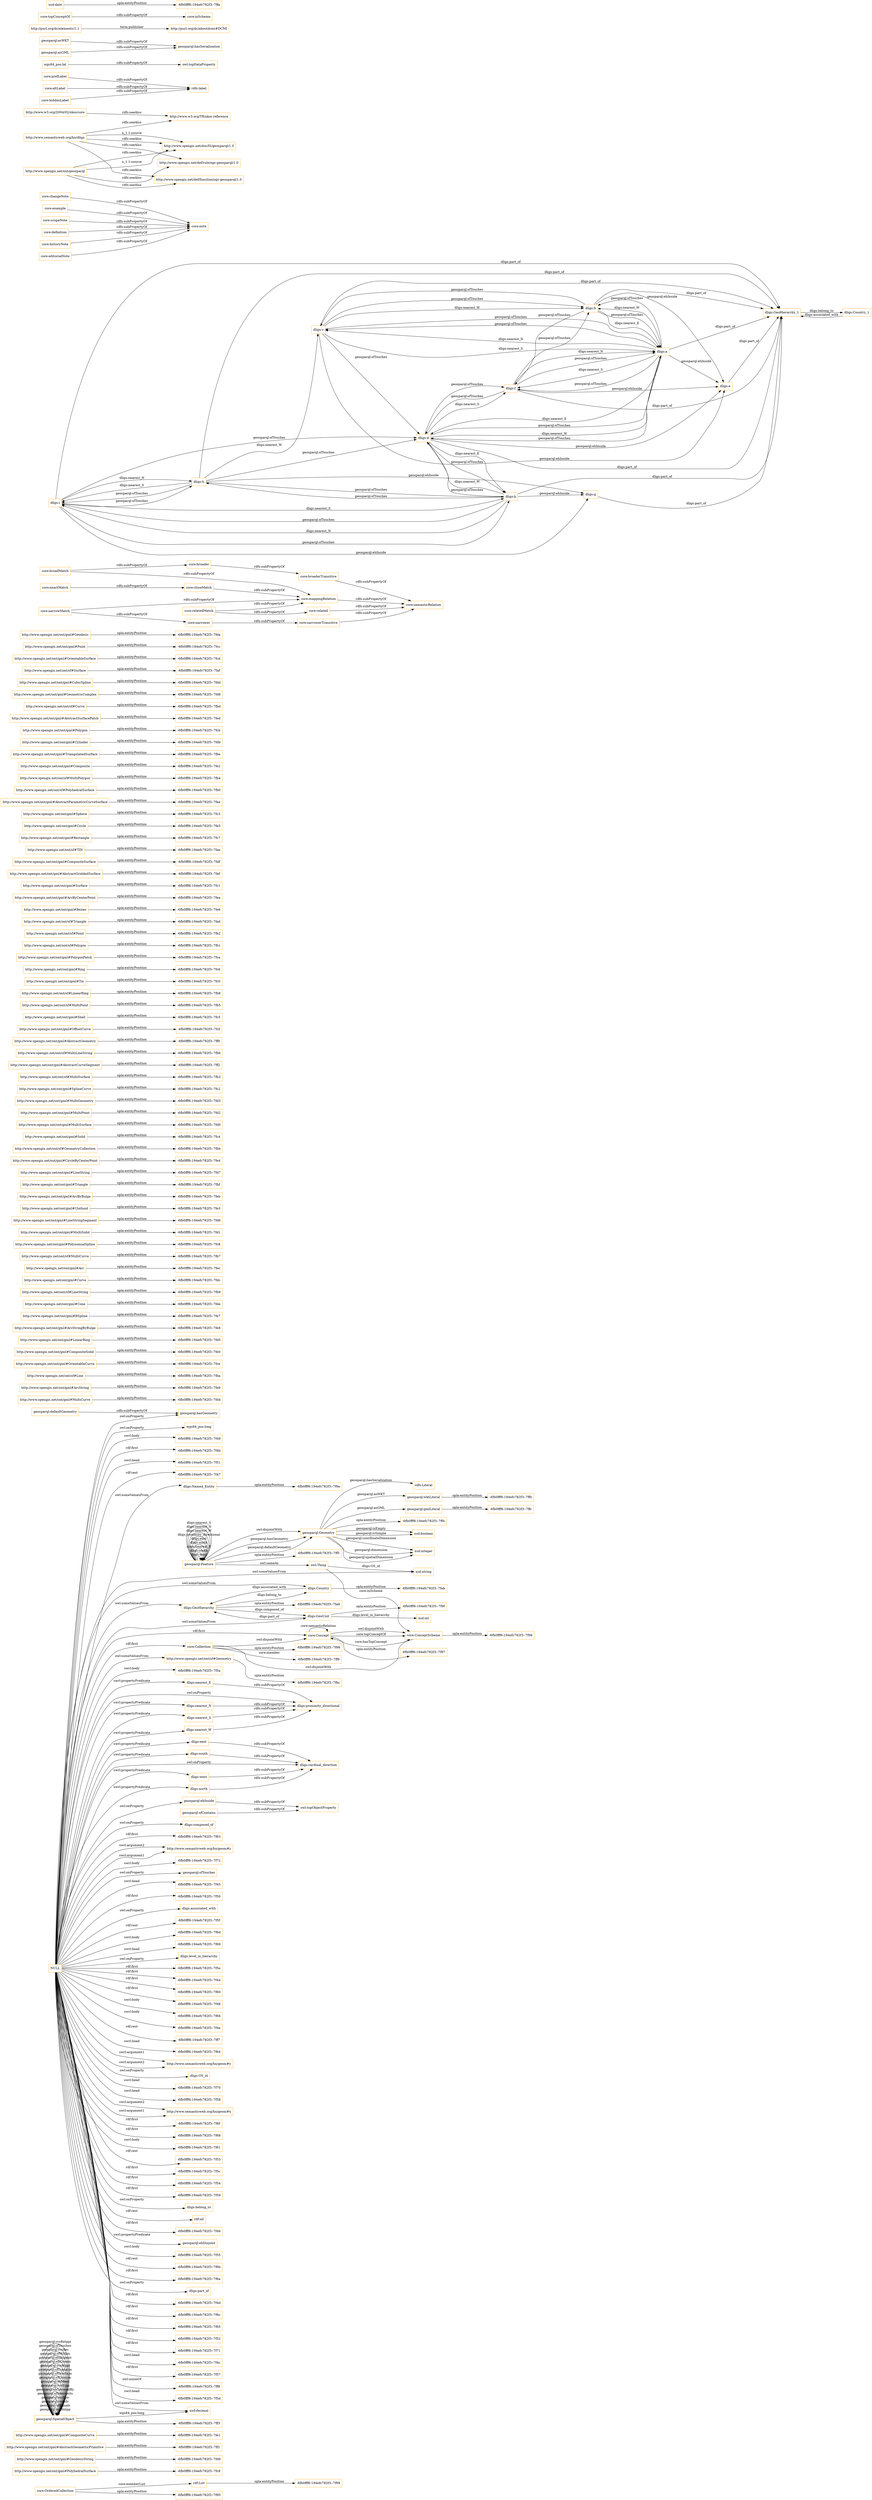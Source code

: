 digraph ar2dtool_diagram { 
rankdir=LR;
size="1501"
node [shape = rectangle, color="orange"]; "rdf:List" "http://www.opengis.net/ont/gml#PolyhedralSurface" "http://www.opengis.net/ont/gml#GeodesicString" "http://www.opengis.net/ont/gml#AbstractGeometricPrimitive" "http://www.opengis.net/ont/gml#CompositeCurve" "dligs:Named_Entity" "http://www.opengis.net/ont/gml#MultiCurve" "http://www.opengis.net/ont/gml#ArcString" "http://www.opengis.net/ont/sf#Line" "http://www.opengis.net/ont/gml#OrientableCurve" "http://www.opengis.net/ont/gml#CompositeSolid" "dligs:GeoHierarchy" "http://www.opengis.net/ont/gml#LinearRing" "http://www.opengis.net/ont/gml#ArcStringByBulge" "http://www.opengis.net/ont/gml#BSpline" "dligs:GeoUnit" "http://www.opengis.net/ont/gml#Cone" "http://www.opengis.net/ont/sf#LineString" "http://www.opengis.net/ont/gml#Curve" "http://www.opengis.net/ont/gml#Arc" "http://www.opengis.net/ont/sf#MultiCurve" "http://www.opengis.net/ont/gml#PolynomialSpline" "http://www.opengis.net/ont/gml#MultiSolid" "http://www.opengis.net/ont/gml#LineStringSegment" "http://www.opengis.net/ont/gml#Clothoid" "http://www.opengis.net/ont/gml#ArcByBulge" "http://www.opengis.net/ont/gml#Triangle" "http://www.opengis.net/ont/gml#LineString" "http://www.opengis.net/ont/gml#CircleByCenterPoint" "http://www.opengis.net/ont/sf#GeometryCollection" "dligs:Country" "http://www.opengis.net/ont/gml#Solid" "http://www.opengis.net/ont/gml#MultiSurface" "http://www.opengis.net/ont/gml#MultiPoint" "http://www.opengis.net/ont/gml#MultiGeometry" "http://www.opengis.net/ont/gml#SplineCurve" "http://www.opengis.net/ont/sf#MultiSurface" "geosparql:Geometry" "http://www.opengis.net/ont/gml#AbstractCurveSegment" "http://www.opengis.net/ont/sf#MultiLineString" "http://www.opengis.net/ont/gml#AbstractGeometry" "http://www.opengis.net/ont/gml#OffsetCurve" "http://www.opengis.net/ont/gml#Shell" "http://www.opengis.net/ont/sf#MultiPoint" "core:ConceptScheme" "http://www.opengis.net/ont/sf#LinearRing" "http://www.opengis.net/ont/gml#Tin" "http://www.opengis.net/ont/gml#Ring" "http://www.opengis.net/ont/gml#PolygonPatch" "http://www.opengis.net/ont/sf#Polygon" "http://www.opengis.net/ont/sf#Point" "http://www.opengis.net/ont/sf#Triangle" "geosparql:SpatialObject" "http://www.opengis.net/ont/gml#Bezier" "core:Concept" "http://www.opengis.net/ont/gml#ArcByCenterPoint" "http://www.opengis.net/ont/gml#Surface" "http://www.opengis.net/ont/gml#AbstractGriddedSurface" "http://www.opengis.net/ont/gml#CompositeSurface" "http://www.opengis.net/ont/sf#TIN" "http://www.opengis.net/ont/gml#Rectangle" "http://www.opengis.net/ont/gml#Circle" "http://www.opengis.net/ont/gml#Sphere" "http://www.opengis.net/ont/sf#Geometry" "http://www.opengis.net/ont/gml#AbstractParametricCurveSurface" "http://www.opengis.net/ont/sf#PolyhedralSurface" "core:OrderedCollection" "http://www.opengis.net/ont/sf#MultiPolygon" "core:Collection" "geosparql:Feature" "http://www.opengis.net/ont/gml#Composite" "http://www.opengis.net/ont/gml#TriangulatedSurface" "http://www.opengis.net/ont/gml#Cylinder" "http://www.opengis.net/ont/gml#Polygon" "http://www.opengis.net/ont/gml#AbstractSurfacePatch" "http://www.opengis.net/ont/sf#Curve" "http://www.opengis.net/ont/gml#GeometricComplex" "-6fb0fff6:194efc782f3:-7ff9" "http://www.opengis.net/ont/gml#CubicSpline" "http://www.opengis.net/ont/sf#Surface" "http://www.opengis.net/ont/gml#OrientableSurface" "http://www.opengis.net/ont/gml#Point" "http://www.opengis.net/ont/gml#Geodesic" ; /*classes style*/
	"http://www.opengis.net/ont/gml#GeometricComplex" -> "-6fb0fff6:194efc782f3:-7fd8" [ label = "opla:entityPosition" ];
	"core:closeMatch" -> "core:mappingRelation" [ label = "rdfs:subPropertyOf" ];
	"dligs:i" -> "dligs:h" [ label = "geosparql:sfTouches" ];
	"dligs:i" -> "dligs:g" [ label = "geosparql:ehInside" ];
	"dligs:i" -> "dligs:k" [ label = "geosparql:sfTouches" ];
	"dligs:i" -> "dligs:k" [ label = "dligs:nearest_S" ];
	"dligs:i" -> "dligs:GeoHierarchy_1" [ label = "dligs:part_of" ];
	"dligs:i" -> "dligs:d" [ label = "geosparql:sfTouches" ];
	"dligs:i" -> "dligs:h" [ label = "dligs:nearest_N" ];
	"core:changeNote" -> "core:note" [ label = "rdfs:subPropertyOf" ];
	"http://www.opengis.net/ont/sf#MultiPolygon" -> "-6fb0fff6:194efc782f3:-7fb4" [ label = "opla:entityPosition" ];
	"geosparql:defaultGeometry" -> "geosparql:hasGeometry" [ label = "rdfs:subPropertyOf" ];
	"http://www.opengis.net/ont/sf#MultiPoint" -> "-6fb0fff6:194efc782f3:-7fb5" [ label = "opla:entityPosition" ];
	"http://www.opengis.net/ont/gml#GeodesicString" -> "-6fb0fff6:194efc782f3:-7fd9" [ label = "opla:entityPosition" ];
	"http://www.opengis.net/ont/gml#ArcStringByBulge" -> "-6fb0fff6:194efc782f3:-7fe8" [ label = "opla:entityPosition" ];
	"http://www.opengis.net/ont/gml#Solid" -> "-6fb0fff6:194efc782f3:-7fc4" [ label = "opla:entityPosition" ];
	"dligs:GeoUnit" -> "-6fb0fff6:194efc782f3:-7f9f" [ label = "opla:entityPosition" ];
	"http://www.w3.org/2004/02/skos/core" -> "http://www.w3.org/TR/skos-reference" [ label = "rdfs:seeAlso" ];
	"dligs:Named_Entity" -> "-6fb0fff6:194efc782f3:-7f9a" [ label = "opla:entityPosition" ];
	"core:related" -> "core:semanticRelation" [ label = "rdfs:subPropertyOf" ];
	"http://www.opengis.net/ont/sf#LineString" -> "-6fb0fff6:194efc782f3:-7fb9" [ label = "opla:entityPosition" ];
	"geosparql:SpatialObject" -> "-6fb0fff6:194efc782f3:-7ff3" [ label = "opla:entityPosition" ];
	"http://www.opengis.net/ont/gml#CompositeSurface" -> "-6fb0fff6:194efc782f3:-7fdf" [ label = "opla:entityPosition" ];
	"core:OrderedCollection" -> "-6fb0fff6:194efc782f3:-7f95" [ label = "opla:entityPosition" ];
	"core:example" -> "core:note" [ label = "rdfs:subPropertyOf" ];
	"http://www.opengis.net/ont/gml#Tin" -> "-6fb0fff6:194efc782f3:-7fc0" [ label = "opla:entityPosition" ];
	"dligs:d" -> "dligs:f" [ label = "dligs:nearest_S" ];
	"dligs:d" -> "dligs:e" [ label = "geosparql:ehInside" ];
	"dligs:d" -> "dligs:GeoHierarchy_1" [ label = "dligs:part_of" ];
	"dligs:d" -> "dligs:k" [ label = "geosparql:sfTouches" ];
	"dligs:d" -> "dligs:f" [ label = "geosparql:sfTouches" ];
	"dligs:d" -> "dligs:k" [ label = "dligs:nearest_E" ];
	"dligs:d" -> "dligs:a" [ label = "geosparql:sfTouches" ];
	"dligs:d" -> "dligs:a" [ label = "dligs:nearest_W" ];
	"core:exactMatch" -> "core:closeMatch" [ label = "rdfs:subPropertyOf" ];
	"http://www.opengis.net/ont/gml#Geodesic" -> "-6fb0fff6:194efc782f3:-7fda" [ label = "opla:entityPosition" ];
	"http://www.opengis.net/ont/geosparql" -> "http://www.opengis.net/doc/IS/geosparql/1.0" [ label = "rdfs:seeAlso" ];
	"http://www.opengis.net/ont/geosparql" -> "http://www.opengis.net/def/rule/ogc-geosparql/1.0" [ label = "rdfs:seeAlso" ];
	"http://www.opengis.net/ont/geosparql" -> "http://www.opengis.net/def/function/ogc-geosparql/1.0" [ label = "rdfs:seeAlso" ];
	"http://www.opengis.net/ont/geosparql" -> "http://www.opengis.net/doc/IS/geosparql/1.0" [ label = "x_1.1:source" ];
	"http://www.opengis.net/ont/gml#Point" -> "-6fb0fff6:194efc782f3:-7fcc" [ label = "opla:entityPosition" ];
	"http://www.opengis.net/ont/sf#Curve" -> "-6fb0fff6:194efc782f3:-7fbd" [ label = "opla:entityPosition" ];
	"http://www.opengis.net/ont/gml#AbstractSurfacePatch" -> "-6fb0fff6:194efc782f3:-7fed" [ label = "opla:entityPosition" ];
	"core:broaderTransitive" -> "core:semanticRelation" [ label = "rdfs:subPropertyOf" ];
	"core:narrower" -> "core:narrowerTransitive" [ label = "rdfs:subPropertyOf" ];
	"http://www.opengis.net/ont/gml#Polygon" -> "-6fb0fff6:194efc782f3:-7fcb" [ label = "opla:entityPosition" ];
	"core:Collection" -> "-6fb0fff6:194efc782f3:-7f98" [ label = "opla:entityPosition" ];
	"core:Collection" -> "core:Concept" [ label = "owl:disjointWith" ];
	"core:Collection" -> "core:ConceptScheme" [ label = "owl:disjointWith" ];
	"http://www.opengis.net/ont/gml#BSpline" -> "-6fb0fff6:194efc782f3:-7fe7" [ label = "opla:entityPosition" ];
	"http://www.opengis.net/ont/sf#Surface" -> "-6fb0fff6:194efc782f3:-7faf" [ label = "opla:entityPosition" ];
	"core:ConceptScheme" -> "-6fb0fff6:194efc782f3:-7f96" [ label = "opla:entityPosition" ];
	"http://www.opengis.net/ont/gml#Circle" -> "-6fb0fff6:194efc782f3:-7fe5" [ label = "opla:entityPosition" ];
	"core:scopeNote" -> "core:note" [ label = "rdfs:subPropertyOf" ];
	"http://www.opengis.net/ont/gml#MultiSurface" -> "-6fb0fff6:194efc782f3:-7fd0" [ label = "opla:entityPosition" ];
	"core:prefLabel" -> "rdfs:label" [ label = "rdfs:subPropertyOf" ];
	"http://www.opengis.net/ont/sf#MultiCurve" -> "-6fb0fff6:194efc782f3:-7fb7" [ label = "opla:entityPosition" ];
	"http://www.opengis.net/ont/gml#CircleByCenterPoint" -> "-6fb0fff6:194efc782f3:-7fe4" [ label = "opla:entityPosition" ];
	"http://www.opengis.net/ont/gml#AbstractGeometricPrimitive" -> "-6fb0fff6:194efc782f3:-7ff1" [ label = "opla:entityPosition" ];
	"http://www.opengis.net/ont/sf#PolyhedralSurface" -> "-6fb0fff6:194efc782f3:-7fb0" [ label = "opla:entityPosition" ];
	"dligs:g" -> "dligs:GeoHierarchy_1" [ label = "dligs:part_of" ];
	"core:broadMatch" -> "core:mappingRelation" [ label = "rdfs:subPropertyOf" ];
	"core:broadMatch" -> "core:broader" [ label = "rdfs:subPropertyOf" ];
	"dligs:Country_1" -> "dligs:GeoHierarchy_1" [ label = "dligs:associated_with" ];
	"http://www.opengis.net/ont/gml#MultiPoint" -> "-6fb0fff6:194efc782f3:-7fd2" [ label = "opla:entityPosition" ];
	"http://www.opengis.net/ont/gml#PolygonPatch" -> "-6fb0fff6:194efc782f3:-7fca" [ label = "opla:entityPosition" ];
	"http://www.opengis.net/ont/gml#Rectangle" -> "-6fb0fff6:194efc782f3:-7fc7" [ label = "opla:entityPosition" ];
	"geosparql:wktLiteral" -> "-6fb0fff6:194efc782f3:-7ffb" [ label = "opla:entityPosition" ];
	"core:narrowMatch" -> "core:narrower" [ label = "rdfs:subPropertyOf" ];
	"core:narrowMatch" -> "core:mappingRelation" [ label = "rdfs:subPropertyOf" ];
	"rdf:List" -> "-6fb0fff6:194efc782f3:-7f99" [ label = "opla:entityPosition" ];
	"http://www.opengis.net/ont/gml#LineString" -> "-6fb0fff6:194efc782f3:-7fd7" [ label = "opla:entityPosition" ];
	"http://www.opengis.net/ont/gml#AbstractParametricCurveSurface" -> "-6fb0fff6:194efc782f3:-7fee" [ label = "opla:entityPosition" ];
	"http://www.opengis.net/ont/gml#Sphere" -> "-6fb0fff6:194efc782f3:-7fc3" [ label = "opla:entityPosition" ];
	"core:narrowerTransitive" -> "core:semanticRelation" [ label = "rdfs:subPropertyOf" ];
	"http://www.opengis.net/ont/gml#PolynomialSpline" -> "-6fb0fff6:194efc782f3:-7fc8" [ label = "opla:entityPosition" ];
	"dligs:nearest_W" -> "dligs:proximity_directional" [ label = "rdfs:subPropertyOf" ];
	"dligs:b" -> "dligs:GeoHierarchy_1" [ label = "dligs:part_of" ];
	"dligs:b" -> "dligs:a" [ label = "dligs:nearest_E" ];
	"dligs:b" -> "dligs:f" [ label = "geosparql:sfTouches" ];
	"dligs:b" -> "dligs:c" [ label = "geosparql:sfTouches" ];
	"dligs:b" -> "dligs:a" [ label = "geosparql:sfTouches" ];
	"dligs:b" -> "dligs:e" [ label = "geosparql:ehInside" ];
	"core:altLabel" -> "rdfs:label" [ label = "rdfs:subPropertyOf" ];
	"http://www.opengis.net/ont/gml#AbstractGriddedSurface" -> "-6fb0fff6:194efc782f3:-7fef" [ label = "opla:entityPosition" ];
	"core:Concept" -> "-6fb0fff6:194efc782f3:-7f97" [ label = "opla:entityPosition" ];
	"core:Concept" -> "core:ConceptScheme" [ label = "owl:disjointWith" ];
	"dligs:north" -> "dligs:cardinal_direction" [ label = "rdfs:subPropertyOf" ];
	"core:hiddenLabel" -> "rdfs:label" [ label = "rdfs:subPropertyOf" ];
	"http://www.opengis.net/ont/gml#AbstractGeometry" -> "-6fb0fff6:194efc782f3:-7ff0" [ label = "opla:entityPosition" ];
	"http://www.opengis.net/ont/gml#Clothoid" -> "-6fb0fff6:194efc782f3:-7fe3" [ label = "opla:entityPosition" ];
	"http://www.opengis.net/ont/gml#Ring" -> "-6fb0fff6:194efc782f3:-7fc6" [ label = "opla:entityPosition" ];
	"http://www.opengis.net/ont/gml#Cylinder" -> "-6fb0fff6:194efc782f3:-7fdb" [ label = "opla:entityPosition" ];
	"http://www.opengis.net/ont/gml#MultiGeometry" -> "-6fb0fff6:194efc782f3:-7fd3" [ label = "opla:entityPosition" ];
	"http://www.opengis.net/ont/gml#PolyhedralSurface" -> "-6fb0fff6:194efc782f3:-7fc9" [ label = "opla:entityPosition" ];
	"http://www.opengis.net/ont/gml#LineStringSegment" -> "-6fb0fff6:194efc782f3:-7fd6" [ label = "opla:entityPosition" ];
	"dligs:nearest_E" -> "dligs:proximity_directional" [ label = "rdfs:subPropertyOf" ];
	"dligs:e" -> "dligs:GeoHierarchy_1" [ label = "dligs:part_of" ];
	"http://www.opengis.net/ont/gml#MultiCurve" -> "-6fb0fff6:194efc782f3:-7fd4" [ label = "opla:entityPosition" ];
	"http://www.opengis.net/ont/gml#SplineCurve" -> "-6fb0fff6:194efc782f3:-7fc2" [ label = "opla:entityPosition" ];
	"http://www.opengis.net/ont/gml#Cone" -> "-6fb0fff6:194efc782f3:-7fde" [ label = "opla:entityPosition" ];
	"http://www.opengis.net/ont/gml#OrientableSurface" -> "-6fb0fff6:194efc782f3:-7fcd" [ label = "opla:entityPosition" ];
	"wgs84_pos:lat" -> "owl:topDataProperty" [ label = "rdfs:subPropertyOf" ];
	"http://www.opengis.net/ont/sf#MultiLineString" -> "-6fb0fff6:194efc782f3:-7fb6" [ label = "opla:entityPosition" ];
	"http://www.opengis.net/ont/sf#Polygon" -> "-6fb0fff6:194efc782f3:-7fb1" [ label = "opla:entityPosition" ];
	"http://www.opengis.net/ont/sf#LinearRing" -> "-6fb0fff6:194efc782f3:-7fb8" [ label = "opla:entityPosition" ];
	"http://www.opengis.net/ont/sf#GeometryCollection" -> "-6fb0fff6:194efc782f3:-7fbb" [ label = "opla:entityPosition" ];
	"dligs:GeoHierarchy_1" -> "dligs:Country_1" [ label = "dligs:belong_to" ];
	"geosparql:ehInside" -> "owl:topObjectProperty" [ label = "rdfs:subPropertyOf" ];
	"dligs:h" -> "dligs:GeoHierarchy_1" [ label = "dligs:part_of" ];
	"dligs:h" -> "dligs:c" [ label = "dligs:nearest_W" ];
	"dligs:h" -> "dligs:i" [ label = "dligs:nearest_S" ];
	"dligs:h" -> "dligs:k" [ label = "geosparql:sfTouches" ];
	"dligs:h" -> "dligs:i" [ label = "geosparql:sfTouches" ];
	"dligs:h" -> "dligs:g" [ label = "geosparql:ehInside" ];
	"dligs:h" -> "dligs:d" [ label = "geosparql:sfTouches" ];
	"http://www.opengis.net/ont/gml#ArcByBulge" -> "-6fb0fff6:194efc782f3:-7feb" [ label = "opla:entityPosition" ];
	"dligs:east" -> "dligs:cardinal_direction" [ label = "rdfs:subPropertyOf" ];
	"http://www.opengis.net/ont/gml#CompositeCurve" -> "-6fb0fff6:194efc782f3:-7fe1" [ label = "opla:entityPosition" ];
	"http://www.opengis.net/ont/sf#MultiSurface" -> "-6fb0fff6:194efc782f3:-7fb3" [ label = "opla:entityPosition" ];
	"http://www.opengis.net/ont/gml#MultiSolid" -> "-6fb0fff6:194efc782f3:-7fd1" [ label = "opla:entityPosition" ];
	"geosparql:sfContains" -> "owl:topObjectProperty" [ label = "rdfs:subPropertyOf" ];
	"geosparql:asWKT" -> "geosparql:hasSerialization" [ label = "rdfs:subPropertyOf" ];
	"http://www.opengis.net/ont/gml#Bezier" -> "-6fb0fff6:194efc782f3:-7fe6" [ label = "opla:entityPosition" ];
	"core:definition" -> "core:note" [ label = "rdfs:subPropertyOf" ];
	"http://www.opengis.net/ont/gml#Composite" -> "-6fb0fff6:194efc782f3:-7fe2" [ label = "opla:entityPosition" ];
	"dligs:south" -> "dligs:cardinal_direction" [ label = "rdfs:subPropertyOf" ];
	"dligs:Country" -> "-6fb0fff6:194efc782f3:-7fab" [ label = "opla:entityPosition" ];
	"http://www.opengis.net/ont/gml#ArcByCenterPoint" -> "-6fb0fff6:194efc782f3:-7fea" [ label = "opla:entityPosition" ];
	"core:historyNote" -> "core:note" [ label = "rdfs:subPropertyOf" ];
	"dligs:c" -> "dligs:d" [ label = "geosparql:sfTouches" ];
	"dligs:c" -> "dligs:GeoHierarchy_1" [ label = "dligs:part_of" ];
	"dligs:c" -> "dligs:e" [ label = "geosparql:ehInside" ];
	"dligs:c" -> "dligs:b" [ label = "dligs:nearest_W" ];
	"dligs:c" -> "dligs:a" [ label = "geosparql:sfTouches" ];
	"dligs:c" -> "dligs:b" [ label = "geosparql:sfTouches" ];
	"dligs:c" -> "dligs:a" [ label = "dligs:nearest_S" ];
	"dligs:GeoHierarchy" -> "-6fb0fff6:194efc782f3:-7fa8" [ label = "opla:entityPosition" ];
	"http://www.opengis.net/ont/gml#Arc" -> "-6fb0fff6:194efc782f3:-7fec" [ label = "opla:entityPosition" ];
	"dligs:k" -> "dligs:g" [ label = "geosparql:ehInside" ];
	"dligs:k" -> "dligs:h" [ label = "geosparql:sfTouches" ];
	"dligs:k" -> "dligs:i" [ label = "geosparql:sfTouches" ];
	"dligs:k" -> "dligs:GeoHierarchy_1" [ label = "dligs:part_of" ];
	"dligs:k" -> "dligs:d" [ label = "geosparql:sfTouches" ];
	"dligs:k" -> "dligs:i" [ label = "dligs:nearest_N" ];
	"dligs:k" -> "dligs:d" [ label = "dligs:nearest_W" ];
	"http://www.opengis.net/ont/gml#ArcString" -> "-6fb0fff6:194efc782f3:-7fe9" [ label = "opla:entityPosition" ];
	"http://www.opengis.net/ont/gml#Shell" -> "-6fb0fff6:194efc782f3:-7fc5" [ label = "opla:entityPosition" ];
	"http://www.opengis.net/ont/sf#Line" -> "-6fb0fff6:194efc782f3:-7fba" [ label = "opla:entityPosition" ];
	"http://www.opengis.net/ont/sf#TIN" -> "-6fb0fff6:194efc782f3:-7fae" [ label = "opla:entityPosition" ];
	"http://www.opengis.net/ont/sf#Geometry" -> "-6fb0fff6:194efc782f3:-7fbc" [ label = "opla:entityPosition" ];
	"NULL" -> "dligs:composed_of" [ label = "owl:onProperty" ];
	"NULL" -> "-6fb0fff6:194efc782f3:-7f63" [ label = "rdf:first" ];
	"NULL" -> "dligs:north" [ label = "swrl:propertyPredicate" ];
	"NULL" -> "http://www.semanticweb.org/hn/geom#z" [ label = "swrl:argument2" ];
	"NULL" -> "-6fb0fff6:194efc782f3:-7f72" [ label = "swrl:body" ];
	"NULL" -> "geosparql:sfTouches" [ label = "owl:onProperty" ];
	"NULL" -> "-6fb0fff6:194efc782f3:-7f45" [ label = "swrl:head" ];
	"NULL" -> "-6fb0fff6:194efc782f3:-7f50" [ label = "rdf:first" ];
	"NULL" -> "core:Concept" [ label = "rdf:first" ];
	"NULL" -> "dligs:associated_with" [ label = "owl:onProperty" ];
	"NULL" -> "-6fb0fff6:194efc782f3:-7f5f" [ label = "rdf:rest" ];
	"NULL" -> "-6fb0fff6:194efc782f3:-7f6d" [ label = "swrl:body" ];
	"NULL" -> "-6fb0fff6:194efc782f3:-7f69" [ label = "swrl:head" ];
	"NULL" -> "dligs:level_in_hierarchy" [ label = "owl:onProperty" ];
	"NULL" -> "-6fb0fff6:194efc782f3:-7f5e" [ label = "rdf:first" ];
	"NULL" -> "dligs:Country" [ label = "owl:someValuesFrom" ];
	"NULL" -> "-6fb0fff6:194efc782f3:-7f44" [ label = "rdf:first" ];
	"NULL" -> "-6fb0fff6:194efc782f3:-7f60" [ label = "rdf:first" ];
	"NULL" -> "-6fb0fff6:194efc782f3:-7f48" [ label = "rdf:first" ];
	"NULL" -> "-6fb0fff6:194efc782f3:-7f66" [ label = "swrl:body" ];
	"NULL" -> "dligs:GeoUnit" [ label = "owl:someValuesFrom" ];
	"NULL" -> "-6fb0fff6:194efc782f3:-7f4e" [ label = "swrl:body" ];
	"NULL" -> "-6fb0fff6:194efc782f3:-7ff7" [ label = "rdf:rest" ];
	"NULL" -> "-6fb0fff6:194efc782f3:-7f64" [ label = "swrl:head" ];
	"NULL" -> "http://www.semanticweb.org/hn/geom#y" [ label = "swrl:argument1" ];
	"NULL" -> "dligs:nearest_E" [ label = "swrl:propertyPredicate" ];
	"NULL" -> "dligs:OS_id" [ label = "owl:onProperty" ];
	"NULL" -> "-6fb0fff6:194efc782f3:-7f70" [ label = "swrl:head" ];
	"NULL" -> "-6fb0fff6:194efc782f3:-7f58" [ label = "swrl:head" ];
	"NULL" -> "http://www.semanticweb.org/hn/geom#x" [ label = "swrl:argument2" ];
	"NULL" -> "-6fb0fff6:194efc782f3:-7f6f" [ label = "rdf:first" ];
	"NULL" -> "xsd:decimal" [ label = "owl:someValuesFrom" ];
	"NULL" -> "-6fb0fff6:194efc782f3:-7f68" [ label = "rdf:first" ];
	"NULL" -> "-6fb0fff6:194efc782f3:-7f61" [ label = "swrl:body" ];
	"NULL" -> "-6fb0fff6:194efc782f3:-7f53" [ label = "rdf:rest" ];
	"NULL" -> "-6fb0fff6:194efc782f3:-7f5c" [ label = "rdf:first" ];
	"NULL" -> "-6fb0fff6:194efc782f3:-7f54" [ label = "rdf:first" ];
	"NULL" -> "http://www.opengis.net/ont/sf#Geometry" [ label = "owl:someValuesFrom" ];
	"NULL" -> "-6fb0fff6:194efc782f3:-7f59" [ label = "rdf:first" ];
	"NULL" -> "dligs:belong_to" [ label = "owl:onProperty" ];
	"NULL" -> "dligs:cardinal_direction" [ label = "owl:onProperty" ];
	"NULL" -> "rdf:nil" [ label = "rdf:rest" ];
	"NULL" -> "-6fb0fff6:194efc782f3:-7f46" [ label = "rdf:first" ];
	"NULL" -> "dligs:nearest_W" [ label = "swrl:propertyPredicate" ];
	"NULL" -> "geosparql:ehDisjoint" [ label = "swrl:propertyPredicate" ];
	"NULL" -> "dligs:east" [ label = "swrl:propertyPredicate" ];
	"NULL" -> "-6fb0fff6:194efc782f3:-7f55" [ label = "swrl:body" ];
	"NULL" -> "-6fb0fff6:194efc782f3:-7f6b" [ label = "rdf:rest" ];
	"NULL" -> "http://www.semanticweb.org/hn/geom#x" [ label = "swrl:argument1" ];
	"NULL" -> "dligs:west" [ label = "swrl:propertyPredicate" ];
	"NULL" -> "-6fb0fff6:194efc782f3:-7f6a" [ label = "rdf:first" ];
	"NULL" -> "dligs:part_of" [ label = "owl:onProperty" ];
	"NULL" -> "-6fb0fff6:194efc782f3:-7f4d" [ label = "rdf:first" ];
	"NULL" -> "-6fb0fff6:194efc782f3:-7f6c" [ label = "rdf:first" ];
	"NULL" -> "geosparql:ehInside" [ label = "owl:onProperty" ];
	"NULL" -> "-6fb0fff6:194efc782f3:-7f65" [ label = "rdf:first" ];
	"NULL" -> "-6fb0fff6:194efc782f3:-7f52" [ label = "rdf:first" ];
	"NULL" -> "-6fb0fff6:194efc782f3:-7f71" [ label = "rdf:first" ];
	"NULL" -> "http://www.semanticweb.org/hn/geom#y" [ label = "swrl:argument2" ];
	"NULL" -> "-6fb0fff6:194efc782f3:-7f4c" [ label = "swrl:head" ];
	"NULL" -> "-6fb0fff6:194efc782f3:-7f57" [ label = "rdf:first" ];
	"NULL" -> "dligs:south" [ label = "swrl:propertyPredicate" ];
	"NULL" -> "-6fb0fff6:194efc782f3:-7ff8" [ label = "owl:unionOf" ];
	"NULL" -> "dligs:Named_Entity" [ label = "owl:someValuesFrom" ];
	"NULL" -> "-6fb0fff6:194efc782f3:-7f5d" [ label = "swrl:head" ];
	"NULL" -> "wgs84_pos:long" [ label = "owl:onProperty" ];
	"NULL" -> "http://www.semanticweb.org/hn/geom#z" [ label = "swrl:argument1" ];
	"NULL" -> "geosparql:hasGeometry" [ label = "owl:onProperty" ];
	"NULL" -> "dligs:GeoHierarchy" [ label = "owl:someValuesFrom" ];
	"NULL" -> "-6fb0fff6:194efc782f3:-7f49" [ label = "swrl:body" ];
	"NULL" -> "-6fb0fff6:194efc782f3:-7f4b" [ label = "rdf:first" ];
	"NULL" -> "-6fb0fff6:194efc782f3:-7f51" [ label = "swrl:head" ];
	"NULL" -> "dligs:nearest_N" [ label = "swrl:propertyPredicate" ];
	"NULL" -> "-6fb0fff6:194efc782f3:-7f47" [ label = "rdf:rest" ];
	"NULL" -> "-6fb0fff6:194efc782f3:-7f5a" [ label = "swrl:body" ];
	"NULL" -> "dligs:nearest_S" [ label = "swrl:propertyPredicate" ];
	"NULL" -> "core:Collection" [ label = "rdf:first" ];
	"NULL" -> "xsd:string" [ label = "owl:someValuesFrom" ];
	"NULL" -> "dligs:proximity_directional" [ label = "owl:onProperty" ];
	"http://www.opengis.net/ont/gml#Surface" -> "-6fb0fff6:194efc782f3:-7fc1" [ label = "opla:entityPosition" ];
	"http://purl.org/dc/elements/1.1" -> "http://purl.org/dc/aboutdcmi#DCMI" [ label = "term:publisher" ];
	"dligs:nearest_S" -> "dligs:proximity_directional" [ label = "rdfs:subPropertyOf" ];
	"http://www.opengis.net/ont/gml#CompositeSolid" -> "-6fb0fff6:194efc782f3:-7fe0" [ label = "opla:entityPosition" ];
	"http://www.semanticweb.org/hn/dligs" -> "http://www.opengis.net/def/rule/ogc-geosparql/1.0" [ label = "rdfs:seeAlso" ];
	"http://www.semanticweb.org/hn/dligs" -> "http://www.w3.org/TR/skos-reference" [ label = "rdfs:seeAlso" ];
	"http://www.semanticweb.org/hn/dligs" -> "http://www.opengis.net/doc/IS/geosparql/1.0" [ label = "rdfs:seeAlso" ];
	"http://www.semanticweb.org/hn/dligs" -> "http://www.opengis.net/doc/IS/geosparql/1.0" [ label = "x_1.1:source" ];
	"http://www.semanticweb.org/hn/dligs" -> "http://www.opengis.net/def/function/ogc-geosparql/1.0" [ label = "rdfs:seeAlso" ];
	"http://www.opengis.net/ont/gml#LinearRing" -> "-6fb0fff6:194efc782f3:-7fd5" [ label = "opla:entityPosition" ];
	"core:topConceptOf" -> "core:inScheme" [ label = "rdfs:subPropertyOf" ];
	"http://www.opengis.net/ont/gml#Triangle" -> "-6fb0fff6:194efc782f3:-7fbf" [ label = "opla:entityPosition" ];
	"http://www.opengis.net/ont/gml#OffsetCurve" -> "-6fb0fff6:194efc782f3:-7fcf" [ label = "opla:entityPosition" ];
	"dligs:f" -> "dligs:GeoHierarchy_1" [ label = "dligs:part_of" ];
	"dligs:f" -> "dligs:a" [ label = "dligs:nearest_N" ];
	"dligs:f" -> "dligs:d" [ label = "geosparql:sfTouches" ];
	"dligs:f" -> "dligs:b" [ label = "geosparql:sfTouches" ];
	"dligs:f" -> "dligs:a" [ label = "geosparql:sfTouches" ];
	"dligs:f" -> "dligs:e" [ label = "geosparql:ehInside" ];
	"http://www.opengis.net/ont/gml#Curve" -> "-6fb0fff6:194efc782f3:-7fdc" [ label = "opla:entityPosition" ];
	"geosparql:gmlLiteral" -> "-6fb0fff6:194efc782f3:-7ffc" [ label = "opla:entityPosition" ];
	"core:relatedMatch" -> "core:related" [ label = "rdfs:subPropertyOf" ];
	"core:relatedMatch" -> "core:mappingRelation" [ label = "rdfs:subPropertyOf" ];
	"core:broader" -> "core:broaderTransitive" [ label = "rdfs:subPropertyOf" ];
	"http://www.opengis.net/ont/gml#CubicSpline" -> "-6fb0fff6:194efc782f3:-7fdd" [ label = "opla:entityPosition" ];
	"geosparql:Feature" -> "-6fb0fff6:194efc782f3:-7ff5" [ label = "opla:entityPosition" ];
	"geosparql:Feature" -> "geosparql:Geometry" [ label = "owl:disjointWith" ];
	"xsd:date" -> "-6fb0fff6:194efc782f3:-7ffa" [ label = "opla:entityPosition" ];
	"geosparql:asGML" -> "geosparql:hasSerialization" [ label = "rdfs:subPropertyOf" ];
	"dligs:nearest_N" -> "dligs:proximity_directional" [ label = "rdfs:subPropertyOf" ];
	"http://www.opengis.net/ont/sf#Triangle" -> "-6fb0fff6:194efc782f3:-7fad" [ label = "opla:entityPosition" ];
	"http://www.opengis.net/ont/sf#Point" -> "-6fb0fff6:194efc782f3:-7fb2" [ label = "opla:entityPosition" ];
	"dligs:west" -> "dligs:cardinal_direction" [ label = "rdfs:subPropertyOf" ];
	"core:mappingRelation" -> "core:semanticRelation" [ label = "rdfs:subPropertyOf" ];
	"http://www.opengis.net/ont/gml#AbstractCurveSegment" -> "-6fb0fff6:194efc782f3:-7ff2" [ label = "opla:entityPosition" ];
	"core:editorialNote" -> "core:note" [ label = "rdfs:subPropertyOf" ];
	"http://www.opengis.net/ont/gml#TriangulatedSurface" -> "-6fb0fff6:194efc782f3:-7fbe" [ label = "opla:entityPosition" ];
	"dligs:a" -> "dligs:c" [ label = "geosparql:sfTouches" ];
	"dligs:a" -> "dligs:c" [ label = "dligs:nearest_N" ];
	"dligs:a" -> "dligs:f" [ label = "dligs:nearest_S" ];
	"dligs:a" -> "dligs:f" [ label = "geosparql:sfTouches" ];
	"dligs:a" -> "dligs:GeoHierarchy_1" [ label = "dligs:part_of" ];
	"dligs:a" -> "dligs:d" [ label = "dligs:nearest_E" ];
	"dligs:a" -> "dligs:e" [ label = "geosparql:ehInside" ];
	"dligs:a" -> "dligs:b" [ label = "geosparql:sfTouches" ];
	"dligs:a" -> "dligs:b" [ label = "dligs:nearest_W" ];
	"dligs:a" -> "dligs:d" [ label = "geosparql:sfTouches" ];
	"http://www.opengis.net/ont/gml#OrientableCurve" -> "-6fb0fff6:194efc782f3:-7fce" [ label = "opla:entityPosition" ];
	"geosparql:Geometry" -> "-6fb0fff6:194efc782f3:-7ff4" [ label = "opla:entityPosition" ];
	"dligs:GeoHierarchy" -> "dligs:GeoUnit" [ label = "dligs:composed_of" ];
	"geosparql:SpatialObject" -> "geosparql:SpatialObject" [ label = "geosparql:rcc8ntpp" ];
	"geosparql:Feature" -> "geosparql:Geometry" [ label = "geosparql:hasGeometry" ];
	"geosparql:SpatialObject" -> "xsd:decimal" [ label = "wgs84_pos:long" ];
	"geosparql:Feature" -> "geosparql:Feature" [ label = "dligs:west" ];
	"geosparql:SpatialObject" -> "geosparql:SpatialObject" [ label = "geosparql:sfEquals" ];
	"geosparql:SpatialObject" -> "geosparql:SpatialObject" [ label = "geosparql:rcc8dc" ];
	"geosparql:SpatialObject" -> "geosparql:SpatialObject" [ label = "geosparql:rcc8po" ];
	"owl:Thing" -> "core:ConceptScheme" [ label = "core:inScheme" ];
	"dligs:GeoHierarchy" -> "dligs:Country" [ label = "dligs:belong_to" ];
	"core:OrderedCollection" -> "rdf:List" [ label = "core:memberList" ];
	"geosparql:Geometry" -> "xsd:boolean" [ label = "geosparql:isEmpty" ];
	"dligs:GeoUnit" -> "xsd:int" [ label = "dligs:level_in_hierarchy" ];
	"geosparql:Feature" -> "geosparql:Geometry" [ label = "geosparql:defaultGeometry" ];
	"geosparql:Geometry" -> "geosparql:wktLiteral" [ label = "geosparql:asWKT" ];
	"owl:Thing" -> "xsd:string" [ label = "dligs:OS_id" ];
	"geosparql:Geometry" -> "xsd:integer" [ label = "geosparql:coordinateDimension" ];
	"geosparql:SpatialObject" -> "geosparql:SpatialObject" [ label = "geosparql:sfIntersects" ];
	"geosparql:Geometry" -> "xsd:integer" [ label = "geosparql:dimension" ];
	"geosparql:SpatialObject" -> "geosparql:SpatialObject" [ label = "geosparql:ehCoveredBy" ];
	"geosparql:SpatialObject" -> "geosparql:SpatialObject" [ label = "geosparql:rcc8tpp" ];
	"core:Concept" -> "core:Concept" [ label = "core:semanticRelation" ];
	"geosparql:Feature" -> "geosparql:Feature" [ label = "dligs:south" ];
	"geosparql:SpatialObject" -> "geosparql:SpatialObject" [ label = "geosparql:ehMeet" ];
	"geosparql:SpatialObject" -> "geosparql:SpatialObject" [ label = "geosparql:sfCrosses" ];
	"geosparql:Feature" -> "geosparql:Feature" [ label = "dligs:nearest_E" ];
	"geosparql:SpatialObject" -> "geosparql:SpatialObject" [ label = "geosparql:sfOverlaps" ];
	"dligs:Country" -> "dligs:GeoHierarchy" [ label = "dligs:associated_with" ];
	"geosparql:Geometry" -> "geosparql:gmlLiteral" [ label = "geosparql:asGML" ];
	"geosparql:Feature" -> "geosparql:Feature" [ label = "dligs:north" ];
	"core:ConceptScheme" -> "core:Concept" [ label = "core:hasTopConcept" ];
	"geosparql:SpatialObject" -> "geosparql:SpatialObject" [ label = "geosparql:sfContains" ];
	"geosparql:Geometry" -> "xsd:integer" [ label = "geosparql:spatialDimension" ];
	"geosparql:Geometry" -> "xsd:boolean" [ label = "geosparql:isSimple" ];
	"geosparql:SpatialObject" -> "geosparql:SpatialObject" [ label = "geosparql:rcc8tppi" ];
	"geosparql:SpatialObject" -> "geosparql:SpatialObject" [ label = "geosparql:ehCovers" ];
	"dligs:GeoUnit" -> "dligs:GeoHierarchy" [ label = "dligs:part_of" ];
	"geosparql:Geometry" -> "rdfs:Literal" [ label = "geosparql:hasSerialization" ];
	"geosparql:SpatialObject" -> "geosparql:SpatialObject" [ label = "geosparql:ehDisjoint" ];
	"geosparql:Feature" -> "owl:Thing" [ label = "owl:sameAs" ];
	"geosparql:Feature" -> "geosparql:Feature" [ label = "dligs:east" ];
	"geosparql:SpatialObject" -> "geosparql:SpatialObject" [ label = "geosparql:sfWithin" ];
	"core:Concept" -> "core:ConceptScheme" [ label = "core:topConceptOf" ];
	"core:Collection" -> "-6fb0fff6:194efc782f3:-7ff9" [ label = "core:member" ];
	"geosparql:SpatialObject" -> "geosparql:SpatialObject" [ label = "geosparql:rcc8ec" ];
	"geosparql:Feature" -> "geosparql:Feature" [ label = "dligs:proximity_directional" ];
	"geosparql:Feature" -> "geosparql:Feature" [ label = "dligs:nearest_W" ];
	"geosparql:SpatialObject" -> "geosparql:SpatialObject" [ label = "geosparql:sfTouches" ];
	"geosparql:SpatialObject" -> "geosparql:SpatialObject" [ label = "geosparql:rcc8ntppi" ];
	"geosparql:Feature" -> "geosparql:Feature" [ label = "dligs:nearest_N" ];
	"geosparql:Feature" -> "geosparql:Feature" [ label = "dligs:nearest_S" ];

}
